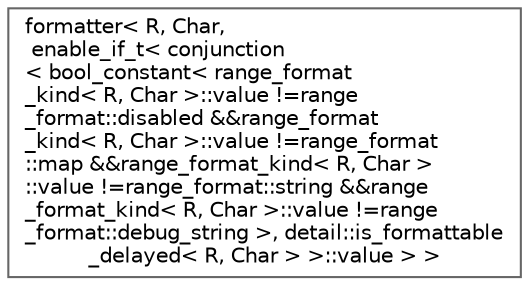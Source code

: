 digraph "类继承关系图"
{
 // LATEX_PDF_SIZE
  bgcolor="transparent";
  edge [fontname=Helvetica,fontsize=10,labelfontname=Helvetica,labelfontsize=10];
  node [fontname=Helvetica,fontsize=10,shape=box,height=0.2,width=0.4];
  rankdir="LR";
  Node0 [id="Node000000",label="formatter\< R, Char,\l enable_if_t\< conjunction\l\< bool_constant\< range_format\l_kind\< R, Char \>::value !=range\l_format::disabled &&range_format\l_kind\< R, Char \>::value !=range_format\l::map &&range_format_kind\< R, Char \>\l::value !=range_format::string &&range\l_format_kind\< R, Char \>::value !=range\l_format::debug_string \>, detail::is_formattable\l_delayed\< R, Char \> \>::value \> \>",height=0.2,width=0.4,color="grey40", fillcolor="white", style="filled",URL="$structformatter_3_01_r_00_01_char_00_01enable__if__t_3_01conjunction_3_01bool__constant_3_01rang0fba9db9d2a77e9ada06b2f190c4dd4a.html",tooltip=" "];
}
